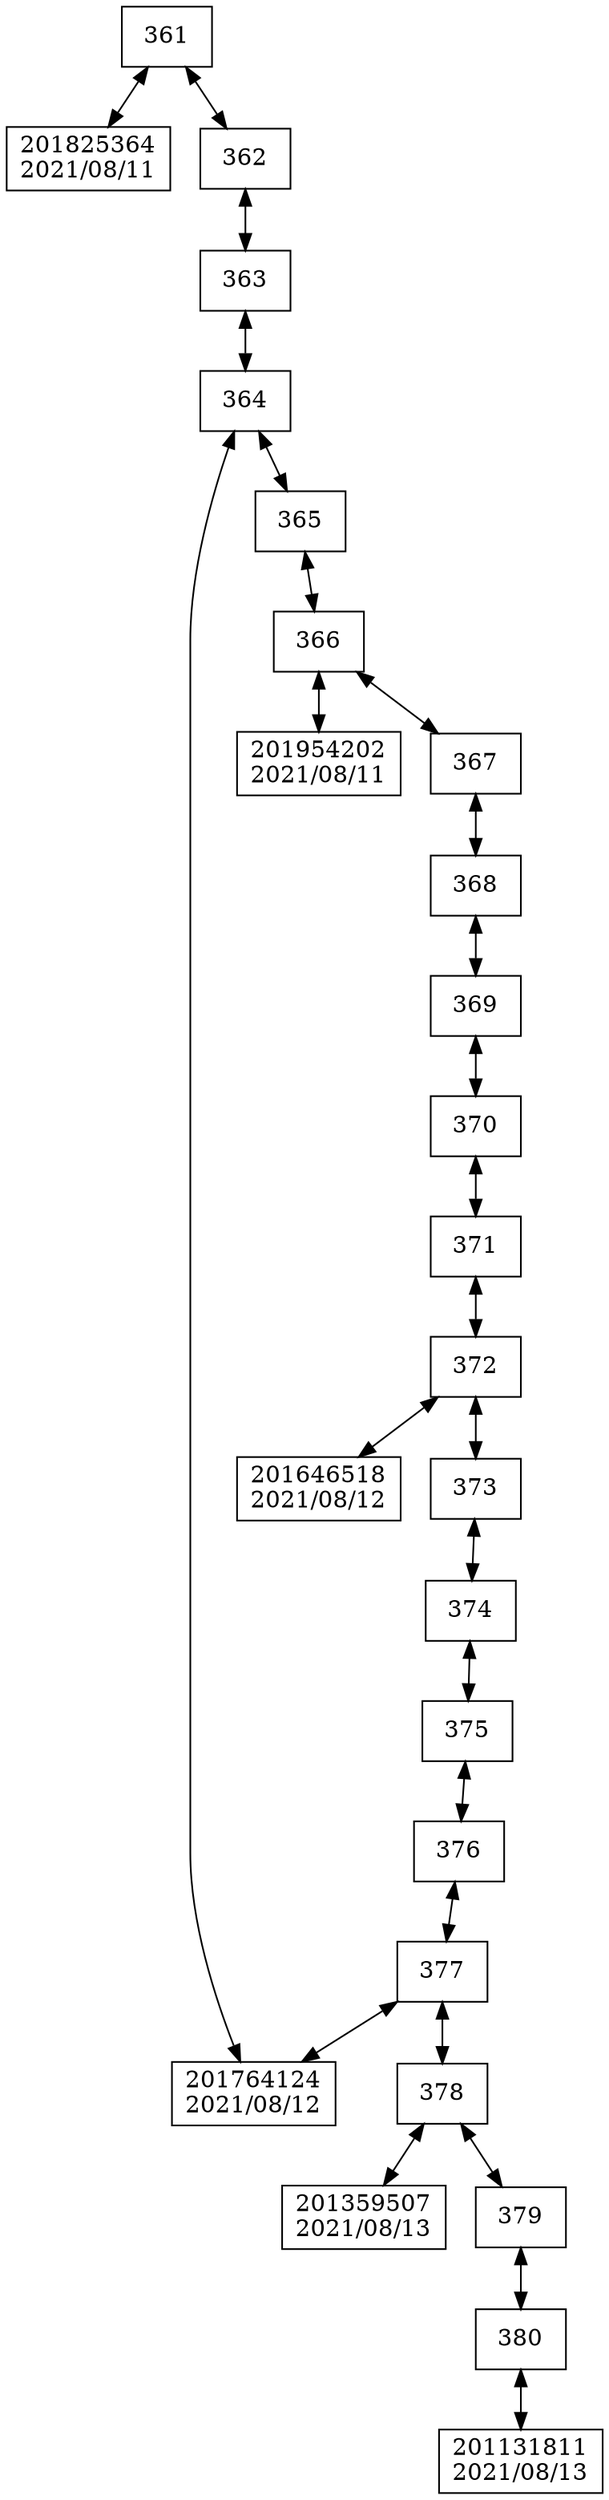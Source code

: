 digraph G{
 rankdir = TB; 
node [shape=box]; 
compound=true; 
"361"[label="361"];
"201825364"[label="201825364
2021/08/11"];
"362"[label="362"];
"363"[label="363"];
"364"[label="364"];
"201764124"[label="201764124
2021/08/11"];
"365"[label="365"];
"366"[label="366"];
"201954202"[label="201954202
2021/08/11"];
"367"[label="367"];
"368"[label="368"];
"369"[label="369"];
"370"[label="370"];
"371"[label="371"];
"372"[label="372"];
"201646518"[label="201646518
2021/08/12"];
"373"[label="373"];
"374"[label="374"];
"375"[label="375"];
"376"[label="376"];
"377"[label="377"];
"201764124"[label="201764124
2021/08/12"];
"378"[label="378"];
"201359507"[label="201359507
2021/08/13"];
"379"[label="379"];
"380"[label="380"];
"201131811"[label="201131811
2021/08/13"];
"361" -> "201825364"[dir="both"];
"361" -> "362"[dir="both"];
"362" -> "363"[dir="both"];
"363" -> "364"[dir="both"];
"364" -> "201764124"[dir="both"];
"364" -> "365"[dir="both"];
"365" -> "366"[dir="both"];
"366" -> "201954202"[dir="both"];
"366" -> "367"[dir="both"];
"367" -> "368"[dir="both"];
"368" -> "369"[dir="both"];
"369" -> "370"[dir="both"];
"370" -> "371"[dir="both"];
"371" -> "372"[dir="both"];
"372" -> "201646518"[dir="both"];
"372" -> "373"[dir="both"];
"373" -> "374"[dir="both"];
"374" -> "375"[dir="both"];
"375" -> "376"[dir="both"];
"376" -> "377"[dir="both"];
"377" -> "201764124"[dir="both"];
"377" -> "378"[dir="both"];
"378" -> "201359507"[dir="both"];
"378" -> "379"[dir="both"];
"379" -> "380"[dir="both"];
"380" -> "201131811"[dir="both"];

}

